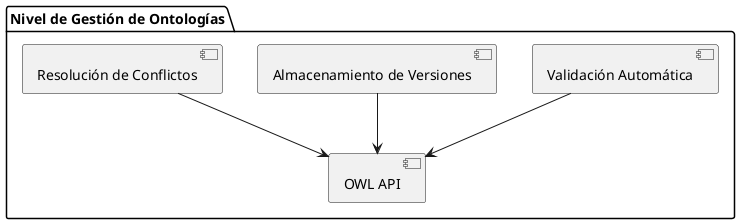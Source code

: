 @startuml

package "Nivel de Gestión de Ontologías" {
  component "OWL API" as OWL
  component "Validación Automática" as Validacion
  component "Almacenamiento de Versiones" as Almacenamiento
  component "Resolución de Conflictos" as Resolucion
}

Validacion --> OWL
Almacenamiento --> OWL
Resolucion --> OWL

@enduml